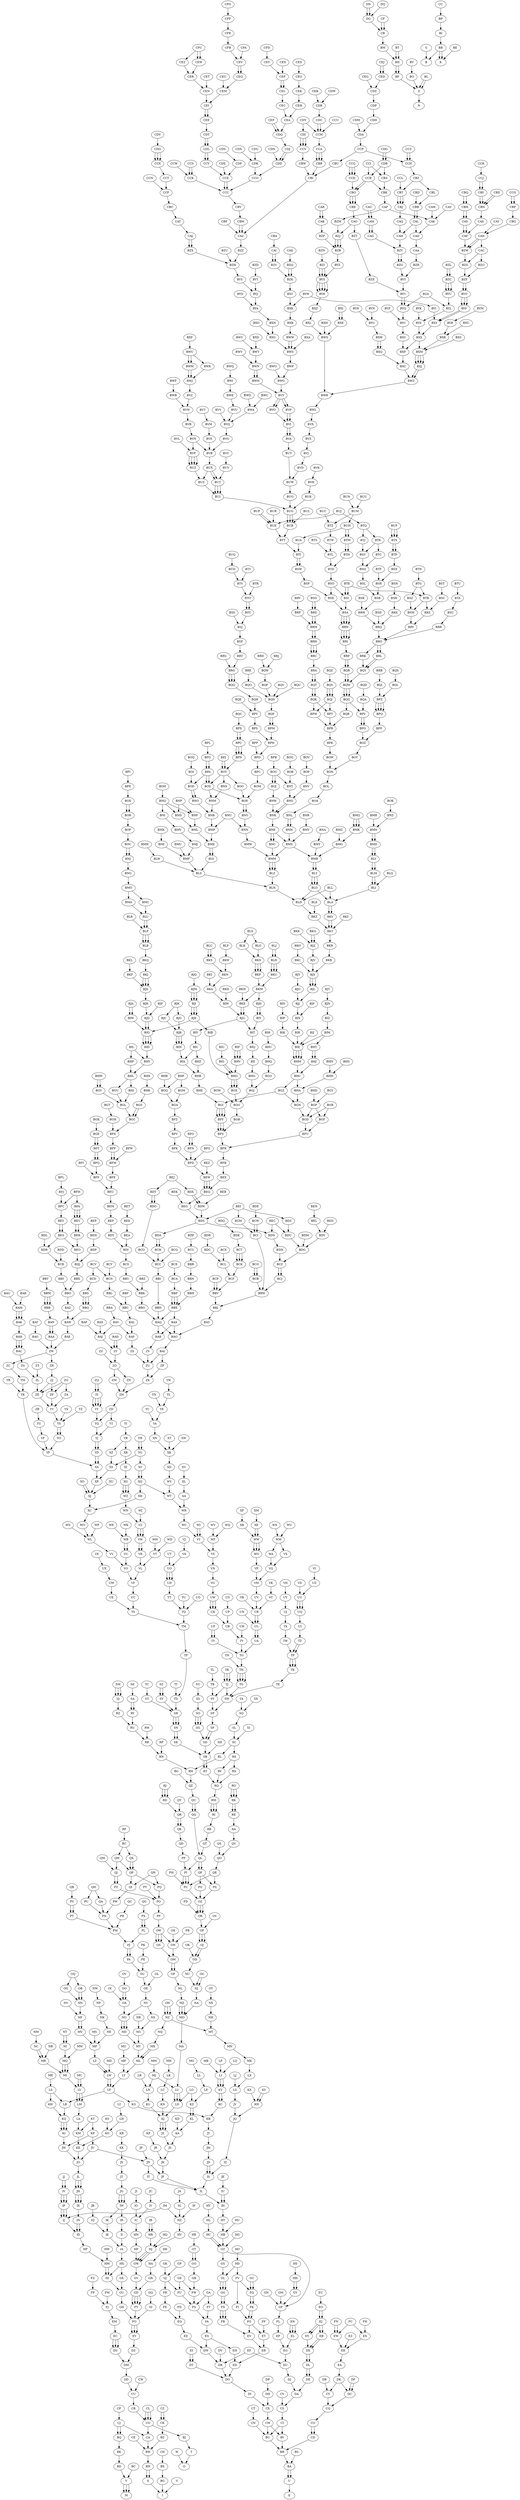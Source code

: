 digraph {
  BN -> X
  BW -> BN
  CE -> BW
  BAN -> BAA
  BBB -> BAN
  BBM -> BBB
  BFL -> BFJ
  BNZ -> BMN
  CDV -> CDO
  BN -> X
  EC -> DS
  FZ -> FP
  NM -> NC
  YR -> YK
  BAN -> BAA
  BES -> BDB
  BFJ -> BFC
  BJM -> BJI
  BJQ -> BJM
  BOK -> BNZ
  BVF -> BUZ
  BVL -> BVF
  BWF -> BWB
  BWM -> BWJ
  BWU -> BWM
  BXF -> BWU
  CDO -> CCX
  X -> I
  CH -> BX
  DS -> DM
  EC -> DS
  MR -> MI
  NC -> MR
  OW -> OS
  SM -> SJ
  WP -> WL
  YK -> YF
  ZW -> ZC
  BAA -> ZW
  BBY -> BBO
  BCR -> BBY
  BDB -> BCR
  BDL -> BDB
  BJI -> BJE
  BJM -> BJI
  BTE -> BTB
  BVF -> BUZ
  BWB -> BVW
  BWM -> BWJ
  BWU -> BWM
  CDO -> CCX
  BG -> I
  BX -> BG
  EC -> DS
  EM -> EC
  FJ -> EM
  FP -> FJ
  HZ -> HV
  IG -> HZ
  JA -> IG
  NC -> MR
  QM -> QJ
  SM -> SJ
  YM -> YK
  ZC -> YM
  BIO -> BID
  BJE -> BIO
  BJI -> BJE
  BJM -> BJI
  BOC -> BNJ
  BPI -> BPE
  BUZ -> BUS
  BVF -> BUZ
  BVN -> BVF
  BVR -> BVN
  BVW -> BVR
  BVZ -> BVW
  BWJ -> BVZ
  BWK -> BWJ
  BWU -> BWK
  CDO -> CCX
  V -> I
  IY -> IC
  NB -> MR
  RK -> RE
  SJ -> RZ
  SM -> SJ
  VE -> UX
  BIB -> BHO
  BJE -> BIB
  BJI -> BJE
  BNJ -> BNG
  BOC -> BNJ
  BTE -> BSI
  BVF -> BUZ
  CCX -> CCT
  FM -> FJ
  IM -> HZ
  JC -> IY
  NW -> NP
  RE -> RA
  RK -> RE
  RO -> RK
  UM -> UE
  UX -> UM
  BDD -> BCR
  BHO -> BGX
  BHV -> BHO
  BIF -> BHV
  BOX -> BOR
  BPE -> BOX
  BTE -> BSI
  BTW -> BTL
  IF -> HZ
  LH -> KO
  LT -> LH
  RO -> RK
  UE -> TS
  BCX -> BCL
  BHO -> BGX
  BIG -> BHO
  BOF -> BOC
  BOR -> BOF
  BOX -> BOR
  BRN -> BRI
  BSA -> BRN
  BSI -> BSA
  BSO -> BSI
  BTZ -> BTW
  BUC -> BTZ
  RO -> RK
  BGX -> BGG
  BHO -> BGX
  BIG -> BHO
  BIU -> BIG
  BQS -> BQJ
  BTM -> BTH
  BYD -> BYA
  CAT -> CAJ
  CBC -> CAT
  CCF -> CBC
  CCT -> CCF
  DN -> DG
  UO -> UD
  UT -> UO
  BKX -> BKP
  BRV -> BRP
  BXO -> BXG
  BCL -> BCF
  BDC -> BCL
  BDR -> BDC
  BLH -> BKU
  BLJ -> BLH
  CCN -> CCF
  CA -> BW
  IB -> HR
  BBM -> BBB
  BBT -> BBM
  BFA -> BEV
  BFH -> BFA
  BKL -> BKF
  BMN -> BMD
  BMR -> BMN
  CAM -> CAG
  CAU -> CAM
  CJ -> CA
  HJ -> GW
  HR -> HJ
  IB -> HR
  NT -> NI
  BAT -> BAG
  BFH -> BFC
  BIL -> BHP
  BJA -> BIW
  BSZ -> BSM
  BTG -> BSZ
  DD -> CU
  DM -> DD
  DZ -> DM
  EY -> DZ
  FO -> EY
  HJ -> GW
  HQ -> HJ
  KD -> KA
  MQ -> MI
  NI -> MQ
  NT -> NI
  OW -> OS
  PF -> OW
  PO -> PF
  PY -> PO
  WS -> WL
  YP -> YF
  ZF -> YV
  ZJ -> ZF
  BAG -> ZW
  BHI -> BGL
  BHL -> BHI
  BHP -> BHL
  BJA -> BIW
  BOU -> BNT
  BSM -> BRY
  BTB -> BSM
  BTG -> BTB
  BTN -> BTG
  CBT -> CBJ
  CG -> CA
  CL -> CG
  HJ -> GW
  HV -> HJ
  PZ -> PO
  QJ -> PZ
  QW -> QJ
  ZG -> ZF
  BIO -> BID
  BIW -> BIO
  BMO -> BMA
  BOU -> BOJ
  BPB -> BOU
  BUS -> BUI
  BUX -> BUS
  CBJ -> CAQ
  CBT -> CBJ
  CCL -> CBT
  GW -> GV
  HF -> GW
  HN -> HF
  IC -> HN
  IO -> IC
  JI -> IO
  PQ -> PO
  QP -> PQ
  QW -> QP
  RC -> QW
  RF -> RC
  YU -> YP
  BAH -> BAC
  BBS -> BBQ
  BEP -> BEH
  BMO -> BMC
  BNG -> BMO
  BOU -> BOJ
  BSP -> BSE
  CBT -> CBJ
  CBZ -> CBT
  IM -> IJ
  NP -> NK
  ZB -> YU
  BAH -> BAC
  BIF -> BHV
  BOJ -> BNW
  BTL -> BTD
  BTS -> BTL
  CFE -> CFB
  CFF -> CFE
  CFG -> CFF
  BM -> BH
  CB -> BM
  CF -> CB
  GO -> GB
  IJ -> ID
  IP -> IJ
  IV -> IP
  KS -> KO
  NK -> NE
  QN -> PQ
  XG -> WZ
  XI -> XG
  XR -> XI
  BAC -> ZS
  BAH -> BAC
  BAK -> BAH
  BRN -> BRI
  BSA -> BRN
  BSE -> BSA
  BSO -> BSE
  BTD -> BSO
  BZZ -> BZH
  CAZ -> BZZ
  CBF -> CAZ
  CDS -> CDF
  BF -> Z
  BH -> BF
  BT -> BH
  CF -> CB
  GT -> GO
  IP -> IJ
  IV -> IP
  JJ -> IV
  XG -> WZ
  BGW -> BGG
  BKM -> BKE
  BPW -> BPR
  BQJ -> BPW
  BQS -> BQJ
  BTH -> BTD
  BTM -> BTH
  BUH -> BTM
  BYJ -> BYA
  BZX -> BZH
  CAJ -> BZX
  BH -> BF
  BT -> BH
  DG -> CB
  DN -> DG
  GT -> GO
  IP -> IJ
  IV -> IP
  JJ -> IV
  OB -> NN
  UO -> UD
  VA -> UO
  VJ -> VA
  WZ -> WN
  XG -> WZ
  BDQ -> BDK
  BKP -> BKM
  BKX -> BKP
  BLK -> BKX
  BLX -> BLK
  BQK -> BPW
  BQT -> BQK
  BRH -> BRC
  BYT -> BYJ
  CDX -> CDK
  HE -> GT
  BJH -> BIY
  BKM -> BJH
  BKU -> BKM
  BLH -> BKU
  BLJ -> BLH
  BYS -> BYJ
  BZH -> BYS
  BZU -> BZH
  BZ -> BW
  RW -> RR
  YX -> YS
  BBM -> BBB
  BEV -> BER
  BFA -> BEV
  BKF -> BJX
  BMD -> BLY
  BMN -> BMD
  BSC -> BRZ
  BST -> BSC
  CAM -> CAG
  CAU -> CAM
  GD -> FY
  MG -> LL
  MZ -> MO
  RR -> RN
  YS -> YO
  YZ -> YS
  BEY -> BES
  BFC -> BEY
  BKJ -> BJX
  BOV -> BOP
  BVM -> BVE
  BVT -> BVM
  CER -> CEN
  CW -> CU
  FO -> EY
  FY -> FO
  GD -> FY
  GR -> GD
  HA -> GR
  HK -> HA
  LV -> LM
  MI -> LV
  MQ -> MI
  MW -> MQ
  OM -> OF
  OS -> OM
  OW -> OS
  SU -> SS
  WL -> VV
  WO -> WL
  YO -> YF
  YS -> YO
  YV -> YS
  ZE -> YV
  ZJ -> ZE
  ZR -> ZJ
  ZW -> ZR
  BAE -> ZW
  BAW -> BAE
  BAZ -> BAW
  BBO -> BAZ
  BBX -> BBO
  BGU -> BGL
  BHL -> BGU
  BKJ -> BJX
  BKQ -> BKJ
  BLB -> BKQ
  BLP -> BLB
  BLR -> BLP
  BNS -> BNK
  BNT -> BNS
  BRZ -> BRY
  BTB -> BRZ
  BVE -> BVB
  CBL -> CBB
  CCP -> CCH
  CEI -> CEE
  CEN -> CEI
  CET -> CEN
  CL -> CG
  GD -> FY
  LV -> LM
  MC -> LV
  QJ -> PZ
  RU -> RR
  VO -> VF
  VV -> VO
  XC -> WO
  XJ -> XC
  XU -> XJ
  ZG -> ZE
  BDJ -> BBX
  BDP -> BDJ
  BIO -> BID
  BJD -> BIO
  BJR -> BJD
  BJX -> BJR
  BKJ -> BJX
  BLP -> BLB
  BLU -> BLP
  BMA -> BLU
  BNK -> BNE
  BNS -> BNK
  BNV -> BNS
  BOP -> BNV
  BUT -> BUI
  BUX -> BUT
  BVB -> BUX
  BVN -> BVB
  CCZ -> CCH
  GD -> FY
  GV -> GD
  LA -> KM
  LM -> LA
  LV -> LM
  MC -> LV
  QP -> QI
  QX -> QP
  RC -> QX
  RZ -> RU
  ZL -> ZE
  BBQ -> BAW
  BBS -> BBQ
  BEH -> BDP
  BLP -> BLB
  BLU -> BLP
  BMC -> BLU
  BVG -> BVB
  BWE -> BVU
  BWI -> BWE
  BWQ -> BWI
  CBZ -> CBL
  CCH -> CBZ
  CCZ -> CCH
  EQ -> EE
  HP -> HM
  KE -> JO
  KM -> KE
  KT -> KM
  RY -> RU
  SA -> RY
  SE -> SA
  VL -> VF
  VR -> VL
  XH -> XC
  BCY -> BCN
  BIF -> BHV
  BNW -> BNK
  BWC -> BWA
  FD -> EQ
  ID -> HP
  KO -> KE
  LZ -> LW
  MP -> LZ
  NE -> MP
  QI -> PW
  QN -> QI
  SA -> RY
  TS -> TM
  UC -> TS
  VF -> UC
  VW -> VR
  VZ -> VW
  WJ -> VZ
  ZS -> ZL
  BAM -> BAK
  BAR -> BAM
  BHG -> BGJ
  BII -> BHG
  BRN -> BRI
  BSA -> BRN
  BUM -> BTZ
  BUN -> BUM
  CBM -> CAZ
  BO -> Z
  DB -> CY
  FE -> EQ
  MS -> MP
  PW -> PN
  TM -> TF
  TQ -> TM
  TT -> TQ
  VW -> VR
  VZ -> VW
  ZT -> ZL
  BCT -> BCK
  BGB -> BFS
  BGG -> BGB
  BGJ -> BGG
  BJU -> BIT
  BKE -> BJU
  BKH -> BKE
  BPT -> BPR
  BQJ -> BPT
  BQS -> BQJ
  BQZ -> BQS
  BUH -> BTM
  BUM -> BUH
  BUU -> BUM
  BYA -> BXN
  CAJ -> BZX
  CEF -> CDQ
  BV -> BO
  DQ -> DG
  MV -> MP
  NF -> MV
  NN -> NF
  OB -> NN
  OQ -> OB
  UD -> TT
  UO -> UD
  VZ -> VW
  WN -> VZ
  YC -> YA
  BCT -> BCK
  BDK -> BCT
  BKX -> BKP
  BLG -> BKX
  BLX -> BLG
  BQK -> BPT
  BQT -> BQK
  BRH -> BRC
  BRM -> BRH
  BRP -> BRM
  BXG -> BWS
  BXN -> BXG
  BZD -> BYT
  CFD -> CEY
  CY -> CQ
  DK -> CY
  NF -> MV
  NV -> NF
  BCK -> BCF
  BCT -> BCK
  BGO -> BGJ
  BIQ -> BII
  BIT -> BIQ
  BIY -> BIT
  BJH -> BIY
  BLH -> BKU
  CCW -> CCK
  Y -> M
  GQ -> GI
  OX -> ON
  BER -> BEO
  BEV -> BER
  BFA -> BEV
  BLY -> BLM
  BMD -> BLY
  BUP -> BUE
  BZY -> BZG
  CAG -> BZY
  Y -> M
  BD -> Y
  CJ -> BQ
  CP -> CJ
  LL -> LE
  MZ -> MO
  NL -> MZ
  PB -> ON
  BED -> BDV
  BES -> BEO
  BEY -> BES
  BIL -> BHY
  BUP -> BUE
  BZY -> BZG
  CAH -> BZY
  CEZ -> CER
  CFC -> CEZ
  Y -> M
  BC -> Y
  FO -> EY
  GI -> FO
  MQ -> MI
  OF -> NL
  OM -> OF
  ON -> OM
  OW -> ON
  YF -> XX
  ZA -> YV
  BHY -> BHL
  BOB -> BNT
  BOG -> BOB
  BPV -> BPO
  BQG -> BPV
  BQM -> BQG
  BQY -> BQM
  BRL -> BQY
  BRO -> BRL
  BRY -> BRO
  BUJ -> BUE
  BZG -> BYY
  CAL -> CAH
  CBB -> CAL
  CBD -> CBB
  CDT -> CDL
  CEE -> CDT
  CEI -> CEE
  CEM -> CEI
  CL -> CG
  OK -> OD
  XO -> XJ
  ZG -> ZA
  BBC -> BAL
  BBF -> BBC
  BEO -> BDJ
  BID -> BHY
  BIO -> BID
  BJD -> BIO
  BJP -> BJD
  BNE -> BNC
  BQM -> BQG
  BTT -> BTI
  BUE -> BTT
  BUT -> BUI
  BUX -> BUT
  CAQ -> CAH
  CDL -> CCY
  CDT -> CDL
  W -> O
  FW -> FS
  JH -> IX
  JL -> JH
  QX -> QP
  UN -> UL
  YB -> XZ
  BBS -> BBQ
  BCD -> BBS
  BCV -> BCD
  BHB -> BGQ
  BPK -> BOW
  BQG -> BQB
  BQM -> BQG
  BQR -> BQM
  BRF -> BQR
  BSW -> BSP
  BTI -> BSW
  BUR -> BUE
  BVQ -> BVG
  BVU -> BVQ
  BYP -> BYC
  CCY -> CCE
  CDL -> CCY
  CEU -> CEM
  GE -> FW
  JH -> IX
  JL -> JH
  JO -> JL
  JW -> JO
  KP -> JW
  KT -> KP
  QV -> QO
  RA -> QV
  VT -> VL
  WH -> VT
  XQ -> XH
  BBL -> BBC
  BCN -> BBL
  BCV -> BCN
  BQR -> BQM
  BRF -> BQR
  BTI -> BSW
  BUA -> BTI
  BWA -> BVQ
  BWD -> BWA
  CEQ -> CEM
  CEV -> CEQ
  CFB -> CEV
  GB -> FW
  IN -> ID
  IX -> IN
  JH -> IX
  JL -> JH
  LW -> LF
  LZ -> LW
  YB -> XR
  YI -> YB
  BAM -> BAK
  BEK -> BEG
  BIC -> BHZ
  BRI -> BRF
  BRN -> BRI
  BSA -> BRN
  BVV -> BVQ
  BYW -> BYI
  CBM -> CAZ
  CBV -> CBM
  CCC -> CBV
  CCE -> CCC
  CDF -> CCE
  BL -> Z
  DF -> DC
  FR -> FE
  GJ -> FR
  GK -> GJ
  KI -> JW
  KQ -> KI
  KW -> KQ
  LS -> KW
  ME -> LS
  TU -> TQ
  BBV -> BBJ
  BCP -> BBV
  BFY -> BFS
  BGI -> BFY
  BIC -> BIA
  BIV -> BIC
  BJU -> BIV
  BKE -> BJU
  BPR -> BPK
  BQB -> BPR
  BUH -> BUA
  CCE -> CCC
  CDE -> CCE
  CEF -> CDQ
  DF -> DC
  OG -> NN
  OQ -> OG
  BCP -> BBV
  BRA -> BQT
  BRC -> BRA
  BRH -> BRC
  BRM -> BRH
  BWW -> BWS
  BYW -> BXK
  CCO -> CCC
  CDK -> CCO
  CDU -> CDK
  DC -> CQ
  DK -> DC
  EA -> DK
  QB -> PV
  BCF -> BBV
  BHQ -> BGO
  CCK -> CCC
  CCS -> CCK
  WE -> WB
  ZI -> YY
  ZQ -> ZI
  BLM -> BLI
  BLY -> BLM
  BTA -> BSU
  BTU -> BTA
  CDM -> CDA
  CJ -> BQ
  KZ -> KL
  LE -> KZ
  MZ -> MO
  RN -> RH
  RP -> RN
  WB -> VU
  WK -> WB
  BAP -> BAJ
  BEL -> BDV
  BEN -> BEL
  BHW -> BGV
  BLT -> BLO
  BOZ -> BOT
  BPF -> BOZ
  BQD -> BQA
  BZE -> BYV
  CDH -> CDA
  CDP -> CDH
  CEW -> CER
  CFC -> CEW
  CU -> CR
  ES -> DW
  FA -> ES
  GH -> FO
  IE -> IA
  IK -> IE
  KA -> JS
  KL -> KA
  KZ -> KL
  QU -> QQ
  WB -> VU
  YD -> XX
  BGL -> BGC
  BGV -> BGL
  BHW -> BGV
  BNL -> BNH
  BPO -> BOZ
  BPV -> BPO
  BQA -> BPV
  BRL -> BQY
  BRO -> BRL
  BRR -> BRO
  BSU -> BRR
  BXW -> BXQ
  BYV -> BYQ
  BYY -> BYV
  BZR -> BYY
  CAA -> BZR
  CAD -> CAA
  CAL -> CAD
  CBB -> CAL
  CCP -> CBU
  CDA -> CCP
  CG -> BJ
  CR -> CG
  FT -> FA
  GA -> FT
  IQ -> IE
  LO -> KZ
  TZ -> TP
  VU -> VO
  XO -> XJ
  BAL -> BAF
  BEZ -> BEW
  BFZ -> BFV
  BLE -> BKZ
  BMM -> BLZ
  BNC -> BMM
  BNE -> BNC
  BUB -> BTT
  BUG -> BUB
  BUI -> BUG
  BUT -> BUI
  BUV -> BUT
  BVC -> BUV
  BYV -> BYQ
  T -> O
  BJ -> T
  FS -> FA
  GA -> FS
  TL -> TB
  UL -> UA
  UR -> UL
  XZ -> XS
  BEW -> BEQ
  BGA -> BFZ
  BGQ -> BGA
  BHF -> BGQ
  BUG -> BUB
  BUO -> BUG
  BYQ -> BYC
  BZA -> BYQ
  CAK -> CAD
  CBU -> CBI
  DW -> DR
  EE -> DW
  HM -> HI
  JB -> IQ
  NO -> ND
  OA -> NO
  OI -> OA
  QS -> QO
  XY -> XQ
  BEW -> BEQ
  BFD -> BEW
  BFG -> BFD
  BGM -> BGA
  BHF -> BGM
  BKD -> BJW
  BQE -> BPY
  BUG -> BUB
  BUK -> BUG
  BVH -> BUK
  BZC -> BYU
  BZL -> BZC
  CEV -> CEQ
  CFA -> CEV
  CD -> BR
  IN -> ID
  LF -> LB
  LW -> LF
  MD -> LW
  OO -> OA
  OV -> OO
  BAM -> BAK
  BAU -> BAM
  BEQ -> BEG
  BEW -> BEQ
  BHZ -> BHR
  BME -> BLV
  BML -> BME
  BUL -> BUB
  BYI -> BXY
  CBI -> CAZ
  CBR -> CBI
  CCA -> CBR
  CDN -> CDD
  CEL -> CEC
  Z -> N
  BL -> Z
  CO -> CD
  EZ -> EK
  KQ -> KI
  LB -> KQ
  LS -> LB
  OO -> OA
  QA -> PN
  QH -> QA
  TF -> TD
  UG -> TQ
  XN -> XK
  BEX -> BEQ
  BFY -> BFS
  BGI -> BFY
  BHE -> BGI
  BHR -> BHE
  BIA -> BHR
  BJW -> BJU
  BKA -> BJW
  BRG -> BQQ
  BRU -> BRG
  BWO -> BWG
  CBW -> CBI
  CDJ -> CDD
  CDQ -> CDJ
  CO -> CD
  EX -> EK
  FC -> EX
  MU -> MF
  YA -> XN
  YE -> YA
  YN -> YE
  BND -> BML
  BNP -> BND
  BRA -> BQT
  BRS -> BRM
  BSG -> BRS
  BWW -> BWS
  BXB -> BWW
  BXK -> BXB
  BXT -> BXK
  BZK -> BXT
  BZQ -> BZK
  CDD -> CCO
  CDJ -> CDD
  CEP -> CEL
  CEY -> CEP
  CQ -> CO
  EK -> EA
  EW -> EK
  FC -> EW
  PV -> PT
  XV -> XL
  YL -> YE
  YW -> YL
  BNF -> BML
  BNP -> BNF
  CCS -> CCK
  CEP -> CEL
  CEX -> CEP
  CK -> BZ
  CZ -> CK
  LU -> LD
  MJ -> LU
  ZI -> YY
  ZQ -> ZI
  BDM -> BDG
  BLM -> BLI
  BQX -> BQL
  BTF -> BSR
  BYN -> BYG
  BK -> BD
  BQ -> BK
  LU -> LD
  MA -> LU
  MO -> MA
  NA -> MO
  RH -> QZ
  RL -> RH
  SC -> RL
  SI -> SC
  BAV -> BAJ
  BDV -> BDG
  BLO -> BLD
  BLT -> BLO
  BMB -> BLT
  BMS -> BMB
  BMY -> BMS
  BNR -> BMY
  BOT -> BON
  BRW -> BRQ
  BSK -> BRW
  BYH -> BYG
  CFC -> CEW
  IW -> IK
  JG -> IW
  LD -> KJ
  LU -> LD
  NJ -> NA
  NU -> NJ
  QU -> QQ
  QZ -> QU
  RG -> QZ
  SS -> SO
  XX -> XP
  YD -> XX
  YJ -> YD
  BBA -> BAV
  BDU -> BDG
  BEC -> BDU
  BFW -> BFM
  BGS -> BGC
  BJF -> BIX
  BLL -> BLD
  BNH -> BMS
  BNL -> BNH
  BOA -> BNL
  BRK -> BQY
  BRO -> BRK
  BRQ -> BRO
  BXQ -> BXC
  BXW -> BXQ
  BYG -> BXW
  LO -> LD
  OD -> NU
  QE -> PC
  TZ -> TP
  UI -> TZ
  UQ -> UI
  XP -> XJ
  BAV -> BAF
  BDG -> BCZ
  BFV -> BFK
  BLD -> BKZ
  BLN -> BLD
  BLZ -> BLN
  BMM -> BLZ
  BMS -> BMM
  BNE -> BMS
  BSD -> BRQ
  BXC -> BWZ
  ED -> DO
  FU -> FS
  JU -> JN
  UA -> TO
  UL -> UA
  UR -> UL
  VC -> UR
  VK -> VC
  XS -> XP
  YG -> XS
  YH -> YG
  BCZ -> BCJ
  BDH -> BCZ
  BDN -> BDH
  BEC -> BDN
  BOL -> BOA
  BON -> BOL
  BOW -> BON
  BPP -> BPD
  BXP -> BXC
  BXV -> BXP
  BYC -> BXV
  CAV -> CAK
  CI -> BY
  DR -> DO
  DV -> DR
  GE -> FU
  HM -> HI
  HW -> HM
  JU -> JO
  KP -> JU
  NO -> ND
  QE -> PS
  QO -> QE
  SH -> SB
  TY -> TO
  WD -> VT
  XQ -> WT
  XY -> XQ
  YG -> XY
  YH -> YG
  BCZ -> BCJ
  BFK -> BFD
  BJB -> BIN
  BLS -> BLN
  BLW -> BLS
  BMH -> BLW
  BQH -> BPY
  BRX -> BRQ
  BZC -> BYU
  BZL -> BZC
  BY -> BR
  CM -> BY
  CX -> CM
  DI -> CX
  DO -> DI
  DT -> DO
  EI -> DT
  LY -> LF
  ML -> LY
  TO -> TH
  TV -> TO
  UH -> TV
  BDS -> BDN
  BEG -> BDS
  BJB -> BIN
  BJG -> BJB
  BJK -> BJG
  BLV -> BLS
  BME -> BLV
  BYF -> BXY
  BYO -> BYF
  CCA -> CBR
  CEC -> CEA
  GJ -> FU
  GP -> GJ
  KQ -> KI
  NR -> NG
  PJ -> PA
  PM -> PJ
  PN -> PM
  PU -> PN
  QH -> PU
  WR -> WC
  WT -> WR
  WY -> WT
  BBJ -> BAY
  BBW -> BBJ
  BCJ -> BBW
  BFB -> BEX
  BFR -> BFB
  BFS -> BFR
  BFY -> BFS
  BGI -> BFY
  BIN -> BIA
  BJB -> BIN
  BJC -> BJB
  BJK -> BJC
  BMF -> BLS
  BMU -> BMF
  BNQ -> BNI
  BQQ -> BQH
  BRG -> BQQ
  BWP -> BWG
  CEA -> CDQ
  DH -> CX
  FH -> EX
  MF -> LY
  PR -> PM
  QC -> PR
  XA -> WR
  BFU -> BFR
  BLC -> BKS
  BNQ -> BND
  BRS -> BRM
  BSG -> BRS
  BWS -> BWP
  BXA -> BWS
  BZQ -> BZK
  CAE -> BZQ
  CEH -> CEA
  PT -> PM
  PV -> PT
  XL -> XA
  BHU -> BHQ
  BNQ -> BNF
  BOH -> BNQ
  BUD -> BTV
  BUQ -> BUD
  BWN -> BWH
  BWV -> BWN
  S -> B
  CZ -> CK
  MJ -> LN
  MM -> MJ
  TX -> TW
  UJ -> TX
  UY -> UJ
  VH -> UY
  YY -> YQ
  ZI -> YY
  BLI -> BLA
  BLQ -> BLI
  BNA -> BMT
  BSX -> BSR
  BTP -> BSX
  CBO -> CBE
  CCD -> CBO
  CCQ -> CCD
  CEG -> CDZ
  CT -> CN
  JR -> JK
  SC -> RX
  ZD -> YQ
  BAJ -> ZY
  BAS -> BAJ
  BGH -> BFX
  BHX -> BHK
  BKV -> BKT
  BLA -> BKV
  BLO -> BLA
  BLT -> BLO
  BMB -> BLT
  BMT -> BMB
  BZT -> BZE
  CAO -> BZT
  CBE -> CAO
  CBO -> CBE
  CCB -> CBO
  CDZ -> CDP
  CED -> CDZ
  CEJ -> CED
  ES -> EH
  GU -> GH
  IA -> HX
  II -> IA
  IR -> II
  IW -> IR
  JG -> IW
  JS -> JK
  JZ -> JS
  KJ -> JZ
  KU -> KJ
  LN -> KU
  LR -> LN
  OC -> NJ
  PD -> OR
  QQ -> QL
  RV -> RQ
  RX -> RV
  SO -> SG
  YJ -> YD
  YQ -> YJ
  BDZ -> BDU
  BFP -> BFM
  BFX -> BFP
  BGC -> BFX
  BGS -> BGC
  BHK -> BGS
  BIX -> BIR
  BKV -> BKT
  BLA -> BKV
  BLL -> BLA
  BSV -> BSQ
  BTK -> BSV
  BTQ -> BTK
  BUJ -> BTQ
  CBO -> CBE
  CCB -> CBO
  CCI -> CCB
  BB -> B
  GX -> GU
  HX -> GX
  JK -> JF
  OJ -> OD
  OP -> OJ
  OR -> OP
  OZ -> OR
  PC -> OZ
  PI -> PC
  QL -> PI
  RS -> RQ
  RX -> RS
  TP -> TK
  TW -> TP
  UU -> UQ
  UZ -> UU
  BAF -> ZX
  BKT -> BKR
  BKZ -> BKT
  BMM -> BLZ
  BTJ -> BSV
  BTQ -> BTJ
  BXJ -> BWZ
  BXM -> BXJ
  BXX -> BXM
  CCB -> CBK
  CDB -> CCB
  CDG -> CDB
  CN -> BU
  EH -> ED
  JF -> IL
  JN -> JF
  OZ -> OR
  PG -> OZ
  QF -> PG
  QL -> QF
  TB -> SV
  VI -> UZ
  ZX -> ZU
  BEI -> BDZ
  BFO -> BFN
  BJY -> BJO
  BKY -> BKT
  BNU -> BNN
  BPH -> BPD
  BPM -> BPH
  BSN -> BSH
  BXX -> BXP
  BYE -> BXX
  BYL -> BYE
  BZA -> BYL
  CAW -> CAK
  CI -> BU
  EF -> DR
  HI -> GU
  HX -> HI
  ND -> MY
  NO -> ND
  NY -> NO
  OZ -> OR
  PS -> OZ
  QF -> PS
  QL -> QF
  QT -> QL
  RB -> QT
  RI -> RB
  RM -> RI
  RQ -> RM
  RT -> RQ
  SB -> RT
  SK -> SB
  SV -> SP
  TJ -> SV
  TR -> TJ
  UF -> TY
  BCM -> BCI
  BEI -> BCM
  BFN -> BFD
  BFO -> BFN
  BIE -> BHM
  BIR -> BIE
  BPS -> BPH
  BPY -> BPS
  BSH -> BRX
  BVK -> BVH
  BYU -> BYL
  BZC -> BYU
  CCU -> CCM
  BA -> U
  BR -> BA
  BU -> BR
  CM -> BU
  EI -> DT
  LF -> KG
  MY -> ML
  NY -> NS
  OE -> NY
  OL -> OE
  RM -> RI
  TH -> TG
  UB -> TV
  UK -> UB
  UW -> UK
  BCW -> BCI
  BEI -> BDS
  BGZ -> BGN
  BHC -> BGZ
  BHM -> BHC
  BIE -> BHM
  BIM -> BIE
  BMP -> BME
  BNU -> BMP
  BVP -> BVI
  BVY -> BVP
  BXY -> BXX
  BYF -> BXY
  BYO -> BYF
  BZF -> BYO
  CCA -> CBR
  CCM -> CCA
  CDY -> CCM
  HH -> GY
  KG -> KB
  NG -> MY
  NS -> NG
  OU -> OE
  PA -> OU
  PJ -> PA
  RM -> RI
  SN -> SK
  SR -> SN
  TD -> SR
  XT -> XK
  BCI -> BBW
  BCW -> BCI
  BGI -> BFY
  BGZ -> BGI
  BIE -> BHM
  BIJ -> BIE
  BKN -> BKA
  BNI -> BMV
  BRG -> BQQ
  BRT -> BRG
  BSS -> BSJ
  BVA -> BUY
  BVI -> BVA
  BVP -> BVI
  BVY -> BVP
  BWG -> BVY
  BWY -> BWT
  CDC -> CCM
  GY -> GF
  HH -> GY
  SN -> SK
  SR -> SN
  ST -> SR
  UP -> UB
  US -> UP
  BIE -> BHM
  BIK -> BIE
  BKS -> BKN
  BLC -> BKS
  BVI -> BVA
  BVO -> BVI
  BVY -> BVO
  BXD -> BWT
  BZV -> BZK
  CAI -> BZV
  CDC -> CCM
  CES -> CEO
  FN -> EW
  HS -> HH
  PE -> OU
  PK -> PE
  SR -> SN
  SY -> SR
  BDE -> BCW
  BKW -> BKN
  BVY -> BVO
  BWH -> BVY
  BWN -> BWH
  BWT -> BWN
  CAI -> BZV
  CBA -> CAI
  CDR -> CDC
  CDW -> CDR
  FF -> ET
  KK -> JX
  KR -> KK
  ZI -> YY
  BFQ -> BFF
  BFT -> BFQ
  BGE -> BFT
  BPZ -> BPQ
  BQL -> BPZ
  BSR -> BSB
  BTX -> BTP
  BUF -> BTX
  BZB -> BYZ
  BZP -> BZB
  CCQ -> CCD
  KF -> JR
  SL -> SC
  SQ -> SL
  TA -> SQ
  WX -> WM
  ZD -> YT
  ZH -> ZD
  ZN -> ZH
  BAD -> ZY
  BFF -> BEU
  BFI -> BFF
  BGT -> BGH
  BMG -> BMB
  BPQ -> BPF
  BPZ -> BPQ
  BSB -> BRW
  BZJ -> BZB
  CAO -> BZJ
  CEJ -> CED
  ET -> ER
  FG -> ET
  FI -> FG
  FV -> FI
  JG -> IW
  KJ -> JZ
  OC -> NJ
  SG -> SD
  SO -> SG
  SX -> SQ
  WM -> WA
  WU -> WM
  YT -> YJ
  ZM -> ZH
  BBU -> BBK
  BCS -> BBU
  BFP -> BFM
  BJJ -> BIX
  BPZ -> BPQ
  BQI -> BPZ
  BRB -> BQI
  BSL -> BSB
  BSQ -> BSL
  BTC -> BSQ
  BTK -> BTC
  BWX -> BWR
  BXH -> BWX
  BZJ -> BZB
  CCI -> CBS
  BB -> K
  FV -> FQ
  HD -> FV
  OJ -> OD
  OP -> OJ
  OY -> OP
  PI -> PC
  TP -> TK
  UU -> UQ
  VD -> UU
  WM -> VX
  ZK -> ZH
  BDI -> BCS
  BJL -> BJJ
  BJS -> BJL
  BKB -> BJS
  BKR -> BKB
  BMW -> BMM
  BPZ -> BPQ
  BVX -> BVS
  BWL -> BVX
  BWR -> BWL
  BWZ -> BWR
  BXJ -> BWZ
  BXM -> BXJ
  BXS -> BXM
  BZJ -> BZB
  BZM -> BZJ
  CAP -> BZM
  CBK -> CAP
  CBS -> CBK
  CDB -> CBS
  CDG -> CDB
  ER -> ED
  EV -> ER
  FG -> EV
  FK -> FG
  FQ -> FK
  GC -> FQ
  IT -> IL
  JN -> IT
  JP -> JN
  SF -> SD
  VB -> UR
  ZU -> ZK
  BAI -> ZU
  BDX -> BDW
  BEJ -> BDX
  BJO -> BJJ
  BNN -> BMW
  BNY -> BNN
  BOE -> BNY
  BOM -> BOE
  BPC -> BOM
  BPD -> BPC
  BQF -> BPM
  BUW -> BUO
  BVS -> BVJ
  BYK -> BYE
  CAP -> CAK
  CS -> CI
  FK -> FG
  FQ -> FK
  GC -> FQ
  NH -> MT
  SB -> RT
  SD -> SB
  SF -> SD
  SP -> SF
  TR -> TJ
  UF -> TY
  ZP -> ZK
  BAI -> ZP
  BAO -> BAI
  BAQ -> BAO
  BBD -> BAQ
  BBI -> BBD
  BDX -> BDW
  BOY -> BNX
  BPJ -> BOY
  BVD -> BUW
  BVJ -> BVD
  U -> E
  BA -> U
  HU -> HB
  MX -> ML
  NX -> NH
  OT -> NX
  TH -> TG
  UW -> UK
  BAX -> BAO
  BCC -> BBI
  BCH -> BCC
  BDA -> BCH
  BDS -> BDA
  BDW -> BDS
  BEB -> BDW
  BYO -> BYF
  BZF -> BYO
  BZO -> BZF
  CAC -> BZO
  CDI -> CCV
  CDY -> CDI
  PL -> PJ
  PX -> PL
  TI -> TD
  WC -> VY
  XD -> WY
  XK -> XD
  XW -> XK
  BAY -> BAO
  BCB -> BBW
  BDA -> BCH
  BGR -> BGF
  BKI -> BKA
  BMJ -> BMF
  BMV -> BMJ
  BNX -> BNM
  BSF -> BRT
  BSJ -> BSF
  BSY -> BSJ
  BTO -> BSY
  BUY -> BUW
  CCV -> CBW
  CDI -> CCV
  DP -> DH
  GN -> GF
  TC -> ST
  VY -> VS
  WI -> VY
  BCG -> BCB
  BGF -> BFU
  BOD -> BNO
  BOI -> BOD
  BOQ -> BOI
  BTO -> BSY
  BTR -> BTO
  CDI -> CCV
  CEK -> CEH
  CEO -> CEK
  FN -> EW
  SZ -> SY
  WI -> VY
  BCG -> BCB
  BGP -> BGF
  BIH -> BHU
  BLF -> BKW
  BTV -> BTO
  BTY -> BTV
  CC -> BP
  JX -> JT
  ZZ -> ZO
  BFT -> BFQ
  BGE -> BFT
  BHN -> BHH
  BTX -> BTP
  BUF -> BTX
  BYX -> BYR
  BYZ -> BYX
  CAB -> BZP
  CCQ -> CCD
  MH -> LK
  QD -> PP
  QK -> QD
  QR -> QK
  QY -> QR
  ZO -> ZN
  ZY -> ZO
  BAD -> ZY
  BEU -> BEM
  BFE -> BEU
  BMK -> BMG
  BMQ -> BMK
  BYX -> BYR
  CAR -> CAB
  BP -> BI
  JT -> JG
  KJ -> JZ
  KN -> KJ
  SO -> SG
  WA -> VQ
  ZO -> ZM
  BBK -> BBG
  BBZ -> BBK
  BEF -> BDY
  BEM -> BEF
  BFM -> BFE
  BHS -> BHH
  BKO -> BKC
  BMQ -> BMK
  BXL -> BWX
  BXZ -> BXL
  BYR -> BXZ
  BYX -> BYR
  BZI -> BYX
  CAR -> CAB
  BB -> K
  BI -> BB
  GL -> GG
  HD -> GL
  HO -> HD
  LC -> KN
  LK -> LC
  OP -> OJ
  PI -> PC
  PP -> PI
  TK -> TE
  TP -> TK
  UU -> UQ
  VX -> VQ
  BDY -> BDI
  BHH -> BHA
  BJS -> BJL
  BKC -> BJS
  BMQ -> BMK
  BQP -> BQN
  BQW -> BQP
  BRD -> BQW
  BXM -> BXJ
  BYX -> BYR
  BZI -> BYX
  FB -> EV
  FX -> FB
  GG -> FX
  GL -> GG
  IL -> IH
  JY -> JM
  UV -> UR
  VM -> UV
  VQ -> VM
  BEJ -> BDT
  BOE -> BNY
  BOS -> BOE
  BQF -> BPM
  BQN -> BQF
  BQV -> BQN
  BYX -> BYR
  BZI -> BYX
  BZN -> BZI
  CV -> CS
  EF -> DU
  FX -> FB
  GG -> FX
  GL -> GG
  GS -> GL
  MK -> LX
  MN -> MK
  MT -> MN
  TR -> TJ
  BBG -> BAQ
  BDT -> BDO
  BHT -> BHJ
  BOY -> BOS
  BPJ -> BOY
  BQU -> BQN
  BS -> BA
  FX -> FB
  HT -> HB
  IH -> HT
  IU -> IH
  MX -> ML
  TH -> TG
  UW -> UK
  BCO -> BCC
  BDO -> BCO
  BDT -> BDO
  BGN -> BGD
  BHA -> BGN
  BHC -> BHA
  BHJ -> BHC
  BHT -> BHJ
  BIM -> BHT
  BIZ -> BIM
  BPA -> BOS
  BQO -> BQN
  BRE -> BQO
  DU -> DJ
  EN -> EL
  IU -> IH
  JE -> IU
  KB -> JY
  KC -> KB
  KV -> KC
  LI -> KV
  LQ -> LI
  PX -> PL
  QG -> PX
  BGR -> BGD
  BMI -> BMF
  BOS -> BNM
  BPA -> BOS
  BPG -> BPA
  CBP -> CBG
  CCG -> CBP
  EG -> DU
  EL -> EG
  EN -> EL
  GM -> GF
  KV -> KC
  LI -> KV
  MB -> LI
  WF -> VS
  WV -> WF
  BGD -> BFU
  BIP -> BIK
  BIS -> BIP
  BMX -> BMI
  BOD -> BNO
  BPA -> BOD
  BPG -> BPA
  CCG -> CBP
  EN -> EL
  LI -> KV
  LP -> LI
  SZ -> SY
  WQ -> WF
  BGP -> BGD
  BGY -> BGP
  BPL -> BPG
  CEB -> CDR
  RJ -> RD
  BGK -> BGE
  BKK -> BJZ
  BUF -> BTX
  QR -> QK
  RD -> QR
  RJ -> RD
  BKG -> BJZ
  BMZ -> BMG
  BXI -> BXE
  CAS -> CAF
  CBH -> CAS
  CBQ -> CBH
  EB -> DX
  EJ -> EB
  EO -> EJ
  EU -> EO
  KX -> KH
  RJ -> RD
  BJZ -> BJV
  BKG -> BJZ
  BXE -> BWX
  BXI -> BXE
  CAS -> CAF
  CBH -> CAS
  CBQ -> CBH
  BE -> K
  DX -> DL
  EB -> DX
  EJ -> EB
  EO -> EJ
  PH -> PC
  TE -> SW
  XF -> XB
  BEA -> BDI
  BEE -> BEA
  BET -> BEE
  BJS -> BJL
  BJV -> BJS
  BRJ -> BQW
  BXM -> BXJ
  BXR -> BXM
  BXU -> BXR
  CAF -> BZW
  CAX -> CAF
  CBN -> CAX
  CBX -> CBN
  DL -> DE
  DX -> DL
  DY -> DX
  EJ -> DY
  IS -> IL
  JD -> IS
  JM -> JD
  KY -> KH
  LJ -> LG
  VP -> VM
  ZV -> ZU
  BOO -> BOE
  BPU -> BPN
  CAN -> BZW
  CBX -> CBN
  DA -> CS
  DE -> DA
  DL -> DE
  EJ -> DY
  GZ -> GS
  HG -> GZ
  JD -> IS
  KH -> JQ
  KY -> KH
  LX -> LG
  NZ -> MT
  OH -> NZ
  SW -> SP
  TJ -> SW
  BAB -> ZV
  BAQ -> BAB
  BBE -> BAQ
  BBP -> BBE
  BCA -> BBP
  BCE -> BCA
  BOY -> BOO
  BPN -> BOY
  BPU -> BPN
  BPX -> BPU
  BYB -> BXR
  BZW -> BZS
  CAN -> BZW
  CBY -> CBN
  CCJ -> CBY
  HB -> GZ
  JV -> JQ
  LG -> JV
  NQ -> MX
  NZ -> NQ
  OH -> NZ
  TG -> SW
  TH -> TG
  TN -> TH
  VG -> UW
  WG -> VP
  WW -> WG
  XB -> WW
  BAX -> BAB
  BBE -> BAX
  BBP -> BBE
  BCQ -> BCC
  BJN -> BIZ
  BNB -> BMP
  BPU -> BPN
  BPX -> BPU
  BQC -> BPX
  BZS -> BZF
  CAC -> BZS
  CAN -> CAC
  CAY -> CAN
  CBY -> CBN
  CCJ -> CBY
  CCR -> CCJ
  DJ -> DA
  HC -> GZ
  IZ -> IS
  JQ -> IZ
  OH -> NZ
  WW -> WG
  BBP -> BBE
  BNM -> BNB
  BYM -> BYB
  CBG -> CAN
  EP -> EG
  FL -> EP
  GF -> FL
  GZ -> GF
  HC -> GZ
  VN -> VG
  VS -> VN
  WW -> WG
  XE -> WW
  BBH -> BBE
  BBN -> BBH
  BBR -> BBN
  BCU -> BBR
  BDF -> BCU
  BNO -> BNB
  HL -> HC
  HY -> HL
  XE -> WW
  XM -> XE
  BHD -> BGP
  BJT -> BJN
}
